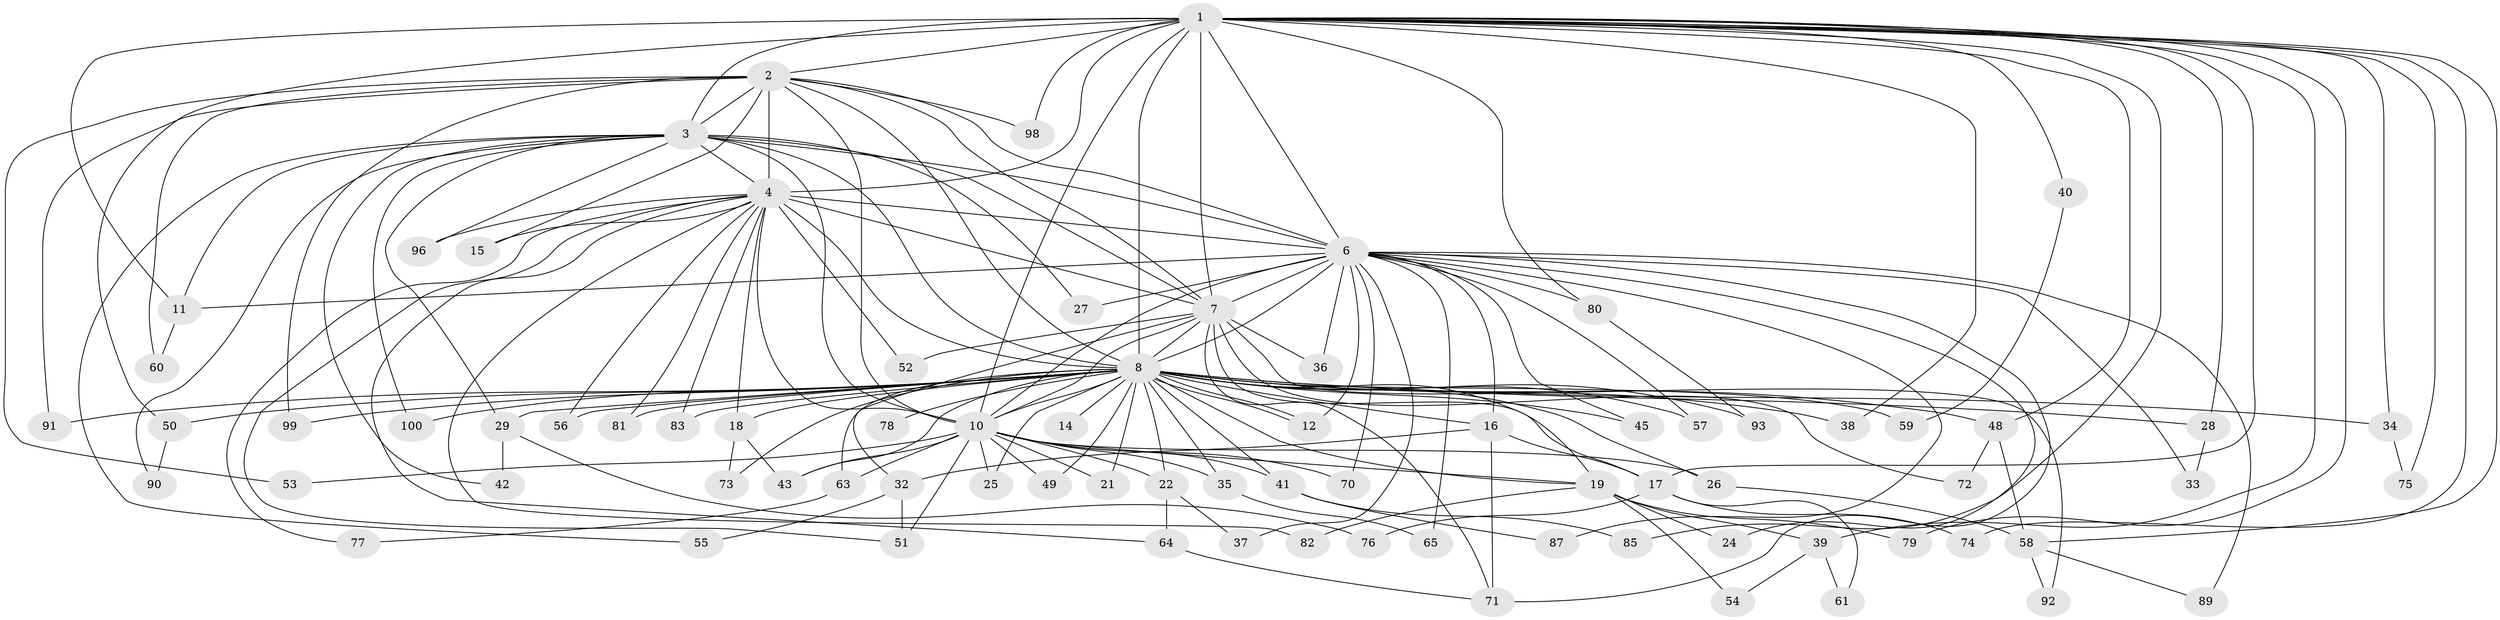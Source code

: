 // original degree distribution, {15: 0.01, 16: 0.01, 17: 0.01, 23: 0.02, 21: 0.01, 26: 0.02, 18: 0.01, 32: 0.01, 5: 0.05, 4: 0.08, 2: 0.59, 7: 0.01, 3: 0.17}
// Generated by graph-tools (version 1.1) at 2025/38/02/21/25 10:38:53]
// undirected, 79 vertices, 176 edges
graph export_dot {
graph [start="1"]
  node [color=gray90,style=filled];
  1 [super="+5"];
  2 [super="+97"];
  3 [super="+94"];
  4 [super="+47"];
  6 [super="+23"];
  7 [super="+13"];
  8 [super="+9"];
  10 [super="+30"];
  11 [super="+84"];
  12 [super="+68"];
  14;
  15;
  16 [super="+86"];
  17 [super="+46"];
  18 [super="+31"];
  19 [super="+20"];
  21;
  22;
  24;
  25;
  26;
  27;
  28;
  29;
  32;
  33;
  34;
  35;
  36;
  37;
  38;
  39;
  40;
  41 [super="+62"];
  42;
  43 [super="+44"];
  45;
  48 [super="+67"];
  49;
  50;
  51 [super="+88"];
  52;
  53 [super="+69"];
  54;
  55;
  56;
  57;
  58 [super="+66"];
  59;
  60;
  61;
  63;
  64;
  65;
  70;
  71 [super="+95"];
  72;
  73;
  74;
  75;
  76;
  77;
  78;
  79;
  80;
  81;
  82;
  83;
  85;
  87;
  89;
  90;
  91;
  92;
  93;
  96;
  98;
  99;
  100;
  1 -- 2 [weight=2];
  1 -- 3 [weight=2];
  1 -- 4 [weight=2];
  1 -- 6 [weight=2];
  1 -- 7 [weight=2];
  1 -- 8 [weight=4];
  1 -- 10 [weight=2];
  1 -- 11 [weight=2];
  1 -- 34;
  1 -- 38;
  1 -- 80;
  1 -- 85;
  1 -- 74;
  1 -- 75;
  1 -- 79;
  1 -- 17;
  1 -- 28;
  1 -- 98;
  1 -- 39;
  1 -- 40;
  1 -- 48;
  1 -- 50;
  1 -- 58;
  2 -- 3;
  2 -- 4 [weight=2];
  2 -- 6;
  2 -- 7;
  2 -- 8 [weight=2];
  2 -- 10;
  2 -- 15;
  2 -- 53 [weight=2];
  2 -- 60;
  2 -- 91;
  2 -- 99;
  2 -- 98;
  3 -- 4;
  3 -- 6;
  3 -- 7;
  3 -- 8 [weight=2];
  3 -- 10;
  3 -- 27;
  3 -- 29;
  3 -- 42;
  3 -- 55;
  3 -- 90;
  3 -- 96;
  3 -- 100;
  3 -- 11;
  4 -- 6;
  4 -- 7;
  4 -- 8 [weight=2];
  4 -- 10;
  4 -- 15;
  4 -- 51;
  4 -- 52;
  4 -- 56;
  4 -- 64;
  4 -- 77;
  4 -- 81;
  4 -- 82;
  4 -- 83;
  4 -- 96;
  4 -- 18;
  6 -- 7;
  6 -- 8 [weight=2];
  6 -- 10 [weight=2];
  6 -- 11;
  6 -- 16;
  6 -- 24;
  6 -- 27;
  6 -- 33;
  6 -- 36;
  6 -- 37;
  6 -- 45;
  6 -- 57;
  6 -- 65;
  6 -- 70;
  6 -- 71;
  6 -- 80;
  6 -- 87;
  6 -- 89;
  6 -- 12;
  7 -- 8 [weight=2];
  7 -- 10;
  7 -- 32;
  7 -- 36;
  7 -- 52;
  7 -- 71;
  7 -- 72;
  7 -- 92;
  7 -- 19;
  8 -- 10 [weight=2];
  8 -- 12 [weight=2];
  8 -- 12;
  8 -- 16;
  8 -- 17;
  8 -- 19;
  8 -- 21;
  8 -- 22;
  8 -- 28;
  8 -- 34;
  8 -- 35;
  8 -- 38;
  8 -- 41 [weight=2];
  8 -- 43;
  8 -- 50;
  8 -- 56;
  8 -- 57;
  8 -- 59;
  8 -- 73;
  8 -- 81;
  8 -- 83;
  8 -- 93;
  8 -- 99;
  8 -- 14;
  8 -- 78;
  8 -- 18;
  8 -- 25;
  8 -- 26;
  8 -- 91;
  8 -- 29;
  8 -- 100;
  8 -- 45;
  8 -- 48 [weight=2];
  8 -- 49;
  8 -- 63;
  10 -- 19;
  10 -- 21;
  10 -- 22;
  10 -- 25;
  10 -- 26;
  10 -- 35;
  10 -- 41;
  10 -- 43;
  10 -- 49;
  10 -- 53;
  10 -- 63;
  10 -- 70;
  10 -- 51;
  11 -- 60;
  16 -- 17;
  16 -- 32;
  16 -- 71;
  17 -- 61;
  17 -- 74;
  17 -- 76;
  18 -- 73;
  18 -- 43;
  19 -- 24;
  19 -- 39;
  19 -- 79;
  19 -- 82;
  19 -- 54;
  22 -- 37;
  22 -- 64;
  26 -- 58;
  28 -- 33;
  29 -- 42;
  29 -- 76;
  32 -- 51;
  32 -- 55;
  34 -- 75;
  35 -- 65;
  39 -- 54;
  39 -- 61;
  40 -- 59;
  41 -- 85;
  41 -- 87;
  48 -- 58;
  48 -- 72;
  50 -- 90;
  58 -- 89;
  58 -- 92;
  63 -- 77;
  64 -- 71;
  80 -- 93;
}
